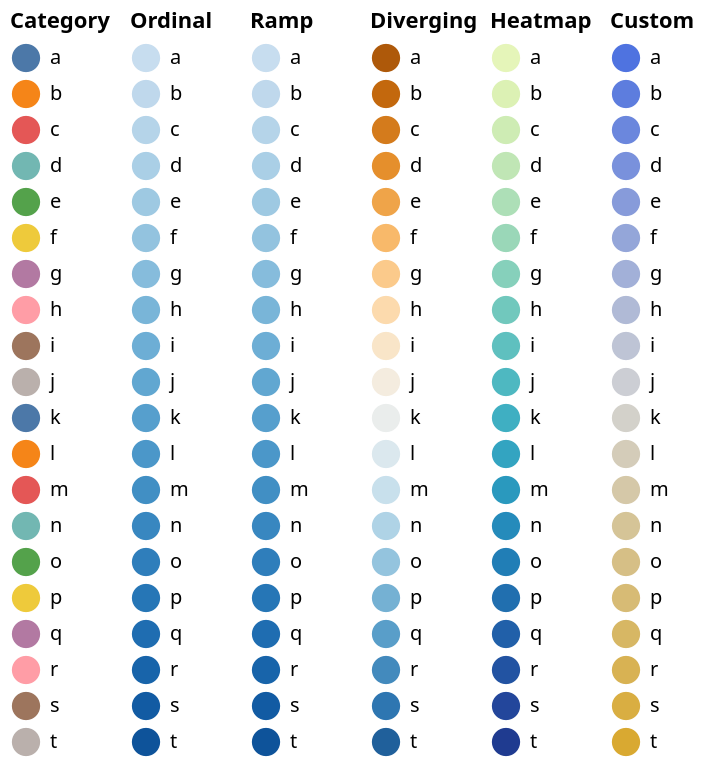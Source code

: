 {
  "$schema": "https://vega.github.io/schema/vega/v4.json",
  "padding": 5,

  "config": {
    "legend": {
      "offset": 5,
      "symbolSize": 200
    }
  },

  "signals": [
    { "name": "data", "value": [
        "a", "b", "c", "d", "e", "f", "g", "h", "i", "j",
        "k", "l", "m", "n", "o", "p", "q", "r", "s", "t"
      ]
    },
    { "name": "count", "value": 20,
      "bind": {"input": "range", "min": 0, "max": 20, "step": 1}
    },
    { "name": "domain", "update": "slice(data, 0, count)"}
  ],

  "scales": [
    {
      "name": "category",
      "type": "ordinal",
      "range": "category",
      "domain": {"signal": "domain"}
    },
    {
      "name": "ordinal",
      "type": "ordinal",
      "range": "ordinal",
      "domain": {"signal": "domain"}
    },
    {
      "name": "ramp",
      "type": "ordinal",
      "range": "ramp",
      "domain": {"signal": "domain"}
    },
    {
      "name": "diverging",
      "type": "ordinal",
      "range": "diverging",
      "domain": {"signal": "domain"}
    },
    {
      "name": "heatmap",
      "type": "ordinal",
      "range": "heatmap",
      "domain": {"signal": "domain"}
    },
    {
      "name": "custom",
      "type": "ordinal",
      "range": {"scheme": ["royalblue", "lightgray", "goldenrod"]},
      "domain": {"signal": "domain"}
    }
  ],

  "legends": [
    {"orient": "none", "fill": "category", "title": "Category", "encode": {"legend": {"update": {"x": {"value":0}, "y": {"value":0}}}}},
    {"orient": "none", "fill": "ordinal", "title": "Ordinal", "encode": {"legend": {"update": {"x": {"value":60}, "y": {"value": 0}}}}},
    {"orient": "none", "fill": "ramp", "title": "Ramp", "encode": {"legend": {"update": {"x": {"value":120}, "y": {"value": 0}}}}},
    {"orient": "none", "fill": "diverging", "title": "Diverging", "encode": {"legend": {"update": {"x": {"value":180}, "y": {"value": 0}}}}},
    {"orient": "none", "fill": "heatmap", "title": "Heatmap", "encode": {"legend": {"update": {"x": {"value":240}, "y": {"value": 0}}}}},
    {"orient": "none", "fill": "custom", "title": "Custom", "encode": {"legend": {"update": {"x": {"value":300}, "y": {"value": 0}}}}}
  ]
}

